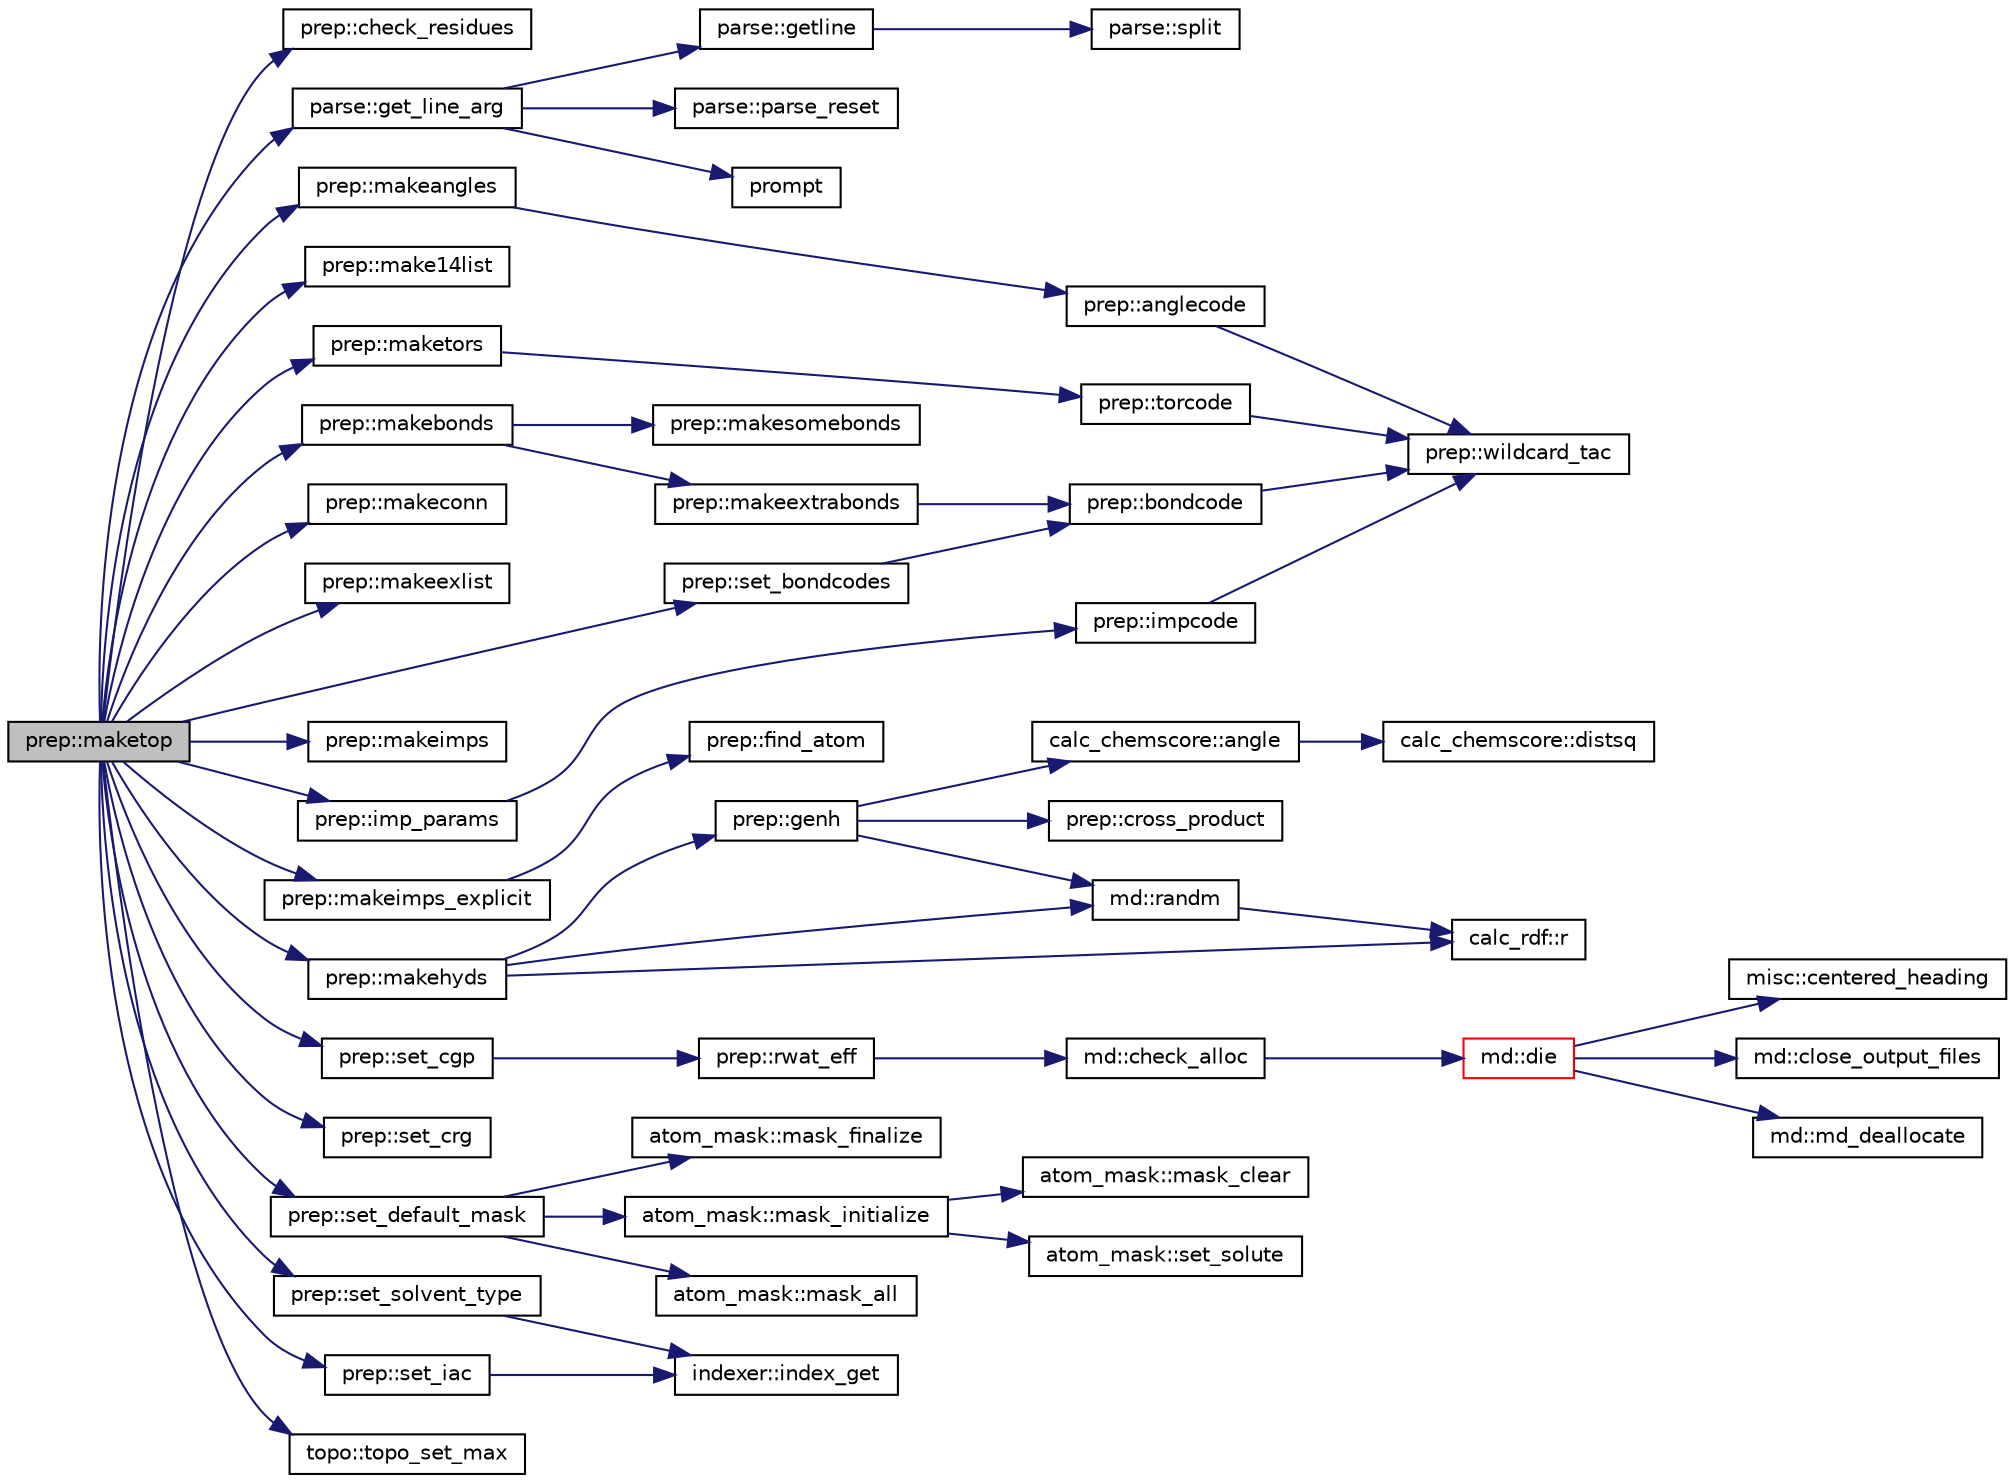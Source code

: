 digraph "prep::maketop"
{
  edge [fontname="Helvetica",fontsize="10",labelfontname="Helvetica",labelfontsize="10"];
  node [fontname="Helvetica",fontsize="10",shape=record];
  rankdir="LR";
  Node1 [label="prep::maketop",height=0.2,width=0.4,color="black", fillcolor="grey75", style="filled" fontcolor="black"];
  Node1 -> Node2 [color="midnightblue",fontsize="10",style="solid",fontname="Helvetica"];
  Node2 [label="prep::check_residues",height=0.2,width=0.4,color="black", fillcolor="white", style="filled",URL="$classprep.html#aac95240e79d8797c485ec2c4d7ff7d28"];
  Node1 -> Node3 [color="midnightblue",fontsize="10",style="solid",fontname="Helvetica"];
  Node3 [label="parse::get_line_arg",height=0.2,width=0.4,color="black", fillcolor="white", style="filled",URL="$classparse.html#a76068663dfa765e2a4d8e0f9bf4017a8"];
  Node3 -> Node4 [color="midnightblue",fontsize="10",style="solid",fontname="Helvetica"];
  Node4 [label="parse::getline",height=0.2,width=0.4,color="black", fillcolor="white", style="filled",URL="$classparse.html#a362c49175b5f2d7f582dde6cb7b871af"];
  Node4 -> Node5 [color="midnightblue",fontsize="10",style="solid",fontname="Helvetica"];
  Node5 [label="parse::split",height=0.2,width=0.4,color="black", fillcolor="white", style="filled",URL="$classparse.html#a431f0c36309d6174287bde5e4d0e78e8"];
  Node3 -> Node6 [color="midnightblue",fontsize="10",style="solid",fontname="Helvetica"];
  Node6 [label="parse::parse_reset",height=0.2,width=0.4,color="black", fillcolor="white", style="filled",URL="$classparse.html#ab0b0c4663024ac8a04d78628109e5215"];
  Node3 -> Node7 [color="midnightblue",fontsize="10",style="solid",fontname="Helvetica"];
  Node7 [label="prompt",height=0.2,width=0.4,color="black", fillcolor="white", style="filled",URL="$qfep_8f90.html#a897ce0488192cf7f2a3ca4d41e5d73e3"];
  Node1 -> Node8 [color="midnightblue",fontsize="10",style="solid",fontname="Helvetica"];
  Node8 [label="prep::imp_params",height=0.2,width=0.4,color="black", fillcolor="white", style="filled",URL="$classprep.html#add71bde50c689d84c2d8bc7fd0e60c25"];
  Node8 -> Node9 [color="midnightblue",fontsize="10",style="solid",fontname="Helvetica"];
  Node9 [label="prep::impcode",height=0.2,width=0.4,color="black", fillcolor="white", style="filled",URL="$classprep.html#ab2285a42c7d8ccdf6807443c55ebef12"];
  Node9 -> Node10 [color="midnightblue",fontsize="10",style="solid",fontname="Helvetica"];
  Node10 [label="prep::wildcard_tac",height=0.2,width=0.4,color="black", fillcolor="white", style="filled",URL="$classprep.html#a794267b8fc71dc3627e499ead4d46036"];
  Node1 -> Node11 [color="midnightblue",fontsize="10",style="solid",fontname="Helvetica"];
  Node11 [label="prep::make14list",height=0.2,width=0.4,color="black", fillcolor="white", style="filled",URL="$classprep.html#a0c95e6e67020077e83eb467d3a21c3e5"];
  Node1 -> Node12 [color="midnightblue",fontsize="10",style="solid",fontname="Helvetica"];
  Node12 [label="prep::makeangles",height=0.2,width=0.4,color="black", fillcolor="white", style="filled",URL="$classprep.html#a8d909ff9b94b53c7825bd883adfa22f7"];
  Node12 -> Node13 [color="midnightblue",fontsize="10",style="solid",fontname="Helvetica"];
  Node13 [label="prep::anglecode",height=0.2,width=0.4,color="black", fillcolor="white", style="filled",URL="$classprep.html#ac73d54cb63e87af1514bf46d1b083d6b"];
  Node13 -> Node10 [color="midnightblue",fontsize="10",style="solid",fontname="Helvetica"];
  Node1 -> Node14 [color="midnightblue",fontsize="10",style="solid",fontname="Helvetica"];
  Node14 [label="prep::makebonds",height=0.2,width=0.4,color="black", fillcolor="white", style="filled",URL="$classprep.html#a91be0a910b6ce5c0a9046eeb76457a8f"];
  Node14 -> Node15 [color="midnightblue",fontsize="10",style="solid",fontname="Helvetica"];
  Node15 [label="prep::makeextrabonds",height=0.2,width=0.4,color="black", fillcolor="white", style="filled",URL="$classprep.html#a2703dd8ae27ed1ccd2d53f907fa9a64f"];
  Node15 -> Node16 [color="midnightblue",fontsize="10",style="solid",fontname="Helvetica"];
  Node16 [label="prep::bondcode",height=0.2,width=0.4,color="black", fillcolor="white", style="filled",URL="$classprep.html#ab06305b2cf8d811511432d82e368ce92"];
  Node16 -> Node10 [color="midnightblue",fontsize="10",style="solid",fontname="Helvetica"];
  Node14 -> Node17 [color="midnightblue",fontsize="10",style="solid",fontname="Helvetica"];
  Node17 [label="prep::makesomebonds",height=0.2,width=0.4,color="black", fillcolor="white", style="filled",URL="$classprep.html#aecab92978bb189465862cc9d64504926"];
  Node1 -> Node18 [color="midnightblue",fontsize="10",style="solid",fontname="Helvetica"];
  Node18 [label="prep::makeconn",height=0.2,width=0.4,color="black", fillcolor="white", style="filled",URL="$classprep.html#a94241a6b92f9a195d99d246496af82f1"];
  Node1 -> Node19 [color="midnightblue",fontsize="10",style="solid",fontname="Helvetica"];
  Node19 [label="prep::makeexlist",height=0.2,width=0.4,color="black", fillcolor="white", style="filled",URL="$classprep.html#ad74718adb758876e6080d71768b03bf2"];
  Node1 -> Node20 [color="midnightblue",fontsize="10",style="solid",fontname="Helvetica"];
  Node20 [label="prep::makehyds",height=0.2,width=0.4,color="black", fillcolor="white", style="filled",URL="$classprep.html#ab3a376766b645bd5b93ac77220735ee5"];
  Node20 -> Node21 [color="midnightblue",fontsize="10",style="solid",fontname="Helvetica"];
  Node21 [label="prep::genh",height=0.2,width=0.4,color="black", fillcolor="white", style="filled",URL="$classprep.html#afb869c9c110e8701cde8761ae8856405"];
  Node21 -> Node22 [color="midnightblue",fontsize="10",style="solid",fontname="Helvetica"];
  Node22 [label="calc_chemscore::angle",height=0.2,width=0.4,color="black", fillcolor="white", style="filled",URL="$classcalc__chemscore.html#a8af51a917f080c281be0bce50c1e6d76"];
  Node22 -> Node23 [color="midnightblue",fontsize="10",style="solid",fontname="Helvetica"];
  Node23 [label="calc_chemscore::distsq",height=0.2,width=0.4,color="black", fillcolor="white", style="filled",URL="$classcalc__chemscore.html#a0538eec23e42416be4896f6501beec20"];
  Node21 -> Node24 [color="midnightblue",fontsize="10",style="solid",fontname="Helvetica"];
  Node24 [label="prep::cross_product",height=0.2,width=0.4,color="black", fillcolor="white", style="filled",URL="$classprep.html#a441b1a4d5250639ed72f5d07555a18bd"];
  Node21 -> Node25 [color="midnightblue",fontsize="10",style="solid",fontname="Helvetica"];
  Node25 [label="md::randm",height=0.2,width=0.4,color="black", fillcolor="white", style="filled",URL="$classmd.html#a5e3b7b6f11ac03a3ffb18bdaaca242a5"];
  Node25 -> Node26 [color="midnightblue",fontsize="10",style="solid",fontname="Helvetica"];
  Node26 [label="calc_rdf::r",height=0.2,width=0.4,color="black", fillcolor="white", style="filled",URL="$classcalc__rdf.html#a203d29eb42a922de8786e02bef09868a"];
  Node20 -> Node26 [color="midnightblue",fontsize="10",style="solid",fontname="Helvetica"];
  Node20 -> Node25 [color="midnightblue",fontsize="10",style="solid",fontname="Helvetica"];
  Node1 -> Node27 [color="midnightblue",fontsize="10",style="solid",fontname="Helvetica"];
  Node27 [label="prep::makeimps",height=0.2,width=0.4,color="black", fillcolor="white", style="filled",URL="$classprep.html#a39400f89f3b6e4db1b43078c8671b409"];
  Node1 -> Node28 [color="midnightblue",fontsize="10",style="solid",fontname="Helvetica"];
  Node28 [label="prep::makeimps_explicit",height=0.2,width=0.4,color="black", fillcolor="white", style="filled",URL="$classprep.html#a72e19a9dc7029265b5d2077e1b4c6288"];
  Node28 -> Node29 [color="midnightblue",fontsize="10",style="solid",fontname="Helvetica"];
  Node29 [label="prep::find_atom",height=0.2,width=0.4,color="black", fillcolor="white", style="filled",URL="$classprep.html#a65869d9a985447ee3e4a7fd579b55c0a"];
  Node1 -> Node30 [color="midnightblue",fontsize="10",style="solid",fontname="Helvetica"];
  Node30 [label="prep::maketors",height=0.2,width=0.4,color="black", fillcolor="white", style="filled",URL="$classprep.html#ac846f0515160efb246ed00491918d9b4"];
  Node30 -> Node31 [color="midnightblue",fontsize="10",style="solid",fontname="Helvetica"];
  Node31 [label="prep::torcode",height=0.2,width=0.4,color="black", fillcolor="white", style="filled",URL="$classprep.html#a65595c8aac3bb35b611e3222ccd26241"];
  Node31 -> Node10 [color="midnightblue",fontsize="10",style="solid",fontname="Helvetica"];
  Node1 -> Node32 [color="midnightblue",fontsize="10",style="solid",fontname="Helvetica"];
  Node32 [label="prep::set_bondcodes",height=0.2,width=0.4,color="black", fillcolor="white", style="filled",URL="$classprep.html#aa25c6d94bb5bfc531ab510e79422fce5"];
  Node32 -> Node16 [color="midnightblue",fontsize="10",style="solid",fontname="Helvetica"];
  Node1 -> Node33 [color="midnightblue",fontsize="10",style="solid",fontname="Helvetica"];
  Node33 [label="prep::set_cgp",height=0.2,width=0.4,color="black", fillcolor="white", style="filled",URL="$classprep.html#a92afff65bcc25e77c24396983122b519"];
  Node33 -> Node34 [color="midnightblue",fontsize="10",style="solid",fontname="Helvetica"];
  Node34 [label="prep::rwat_eff",height=0.2,width=0.4,color="black", fillcolor="white", style="filled",URL="$classprep.html#aede855ae502ac617ebdefee64cf18581"];
  Node34 -> Node35 [color="midnightblue",fontsize="10",style="solid",fontname="Helvetica"];
  Node35 [label="md::check_alloc",height=0.2,width=0.4,color="black", fillcolor="white", style="filled",URL="$classmd.html#aa2bff9009b880be7904efe2a7c07f646"];
  Node35 -> Node36 [color="midnightblue",fontsize="10",style="solid",fontname="Helvetica"];
  Node36 [label="md::die",height=0.2,width=0.4,color="red", fillcolor="white", style="filled",URL="$classmd.html#ac21e43139b5e5cd74ab6649672288d66"];
  Node36 -> Node37 [color="midnightblue",fontsize="10",style="solid",fontname="Helvetica"];
  Node37 [label="misc::centered_heading",height=0.2,width=0.4,color="black", fillcolor="white", style="filled",URL="$classmisc.html#ac616bbb70212f3216e099c51f3c217f9"];
  Node36 -> Node38 [color="midnightblue",fontsize="10",style="solid",fontname="Helvetica"];
  Node38 [label="md::close_output_files",height=0.2,width=0.4,color="black", fillcolor="white", style="filled",URL="$classmd.html#a5bd74b9ed60f4d0515416e77a9dcb825"];
  Node36 -> Node39 [color="midnightblue",fontsize="10",style="solid",fontname="Helvetica"];
  Node39 [label="md::md_deallocate",height=0.2,width=0.4,color="black", fillcolor="white", style="filled",URL="$classmd.html#a8a97b1726d386da7fddf5ea29296b0e9"];
  Node1 -> Node40 [color="midnightblue",fontsize="10",style="solid",fontname="Helvetica"];
  Node40 [label="prep::set_crg",height=0.2,width=0.4,color="black", fillcolor="white", style="filled",URL="$classprep.html#aa73f65ac2841ae32010701ac95af166a"];
  Node1 -> Node41 [color="midnightblue",fontsize="10",style="solid",fontname="Helvetica"];
  Node41 [label="prep::set_default_mask",height=0.2,width=0.4,color="black", fillcolor="white", style="filled",URL="$classprep.html#a66e2390289edaef47f6dcefb4a185202"];
  Node41 -> Node42 [color="midnightblue",fontsize="10",style="solid",fontname="Helvetica"];
  Node42 [label="atom_mask::mask_finalize",height=0.2,width=0.4,color="black", fillcolor="white", style="filled",URL="$classatom__mask.html#a7059cec5e1eecb2536e9cac6d5fb8ce0"];
  Node41 -> Node43 [color="midnightblue",fontsize="10",style="solid",fontname="Helvetica"];
  Node43 [label="atom_mask::mask_initialize",height=0.2,width=0.4,color="black", fillcolor="white", style="filled",URL="$classatom__mask.html#a37135eea76c381c4aacee5cc9fbce046"];
  Node43 -> Node44 [color="midnightblue",fontsize="10",style="solid",fontname="Helvetica"];
  Node44 [label="atom_mask::mask_clear",height=0.2,width=0.4,color="black", fillcolor="white", style="filled",URL="$classatom__mask.html#aa33256b4eb2abd74f319e47e7f9c67b8"];
  Node43 -> Node45 [color="midnightblue",fontsize="10",style="solid",fontname="Helvetica"];
  Node45 [label="atom_mask::set_solute",height=0.2,width=0.4,color="black", fillcolor="white", style="filled",URL="$classatom__mask.html#a4d3aff857c97591b916a1ee064cb7cef"];
  Node41 -> Node46 [color="midnightblue",fontsize="10",style="solid",fontname="Helvetica"];
  Node46 [label="atom_mask::mask_all",height=0.2,width=0.4,color="black", fillcolor="white", style="filled",URL="$classatom__mask.html#a06d37d41eecfbd40fcaf33218b64bd57"];
  Node1 -> Node47 [color="midnightblue",fontsize="10",style="solid",fontname="Helvetica"];
  Node47 [label="prep::set_iac",height=0.2,width=0.4,color="black", fillcolor="white", style="filled",URL="$classprep.html#ac058180472b1eead5ada468b0ddb2a3b"];
  Node47 -> Node48 [color="midnightblue",fontsize="10",style="solid",fontname="Helvetica"];
  Node48 [label="indexer::index_get",height=0.2,width=0.4,color="black", fillcolor="white", style="filled",URL="$classindexer.html#a3b93040983a622421fa918a6af566c93"];
  Node1 -> Node49 [color="midnightblue",fontsize="10",style="solid",fontname="Helvetica"];
  Node49 [label="prep::set_solvent_type",height=0.2,width=0.4,color="black", fillcolor="white", style="filled",URL="$classprep.html#aa37b27ef2e62436323ff35a371c0d152"];
  Node49 -> Node48 [color="midnightblue",fontsize="10",style="solid",fontname="Helvetica"];
  Node1 -> Node50 [color="midnightblue",fontsize="10",style="solid",fontname="Helvetica"];
  Node50 [label="topo::topo_set_max",height=0.2,width=0.4,color="black", fillcolor="white", style="filled",URL="$classtopo.html#aa098e159f5c3c082d8dbe514b1312afd"];
}
